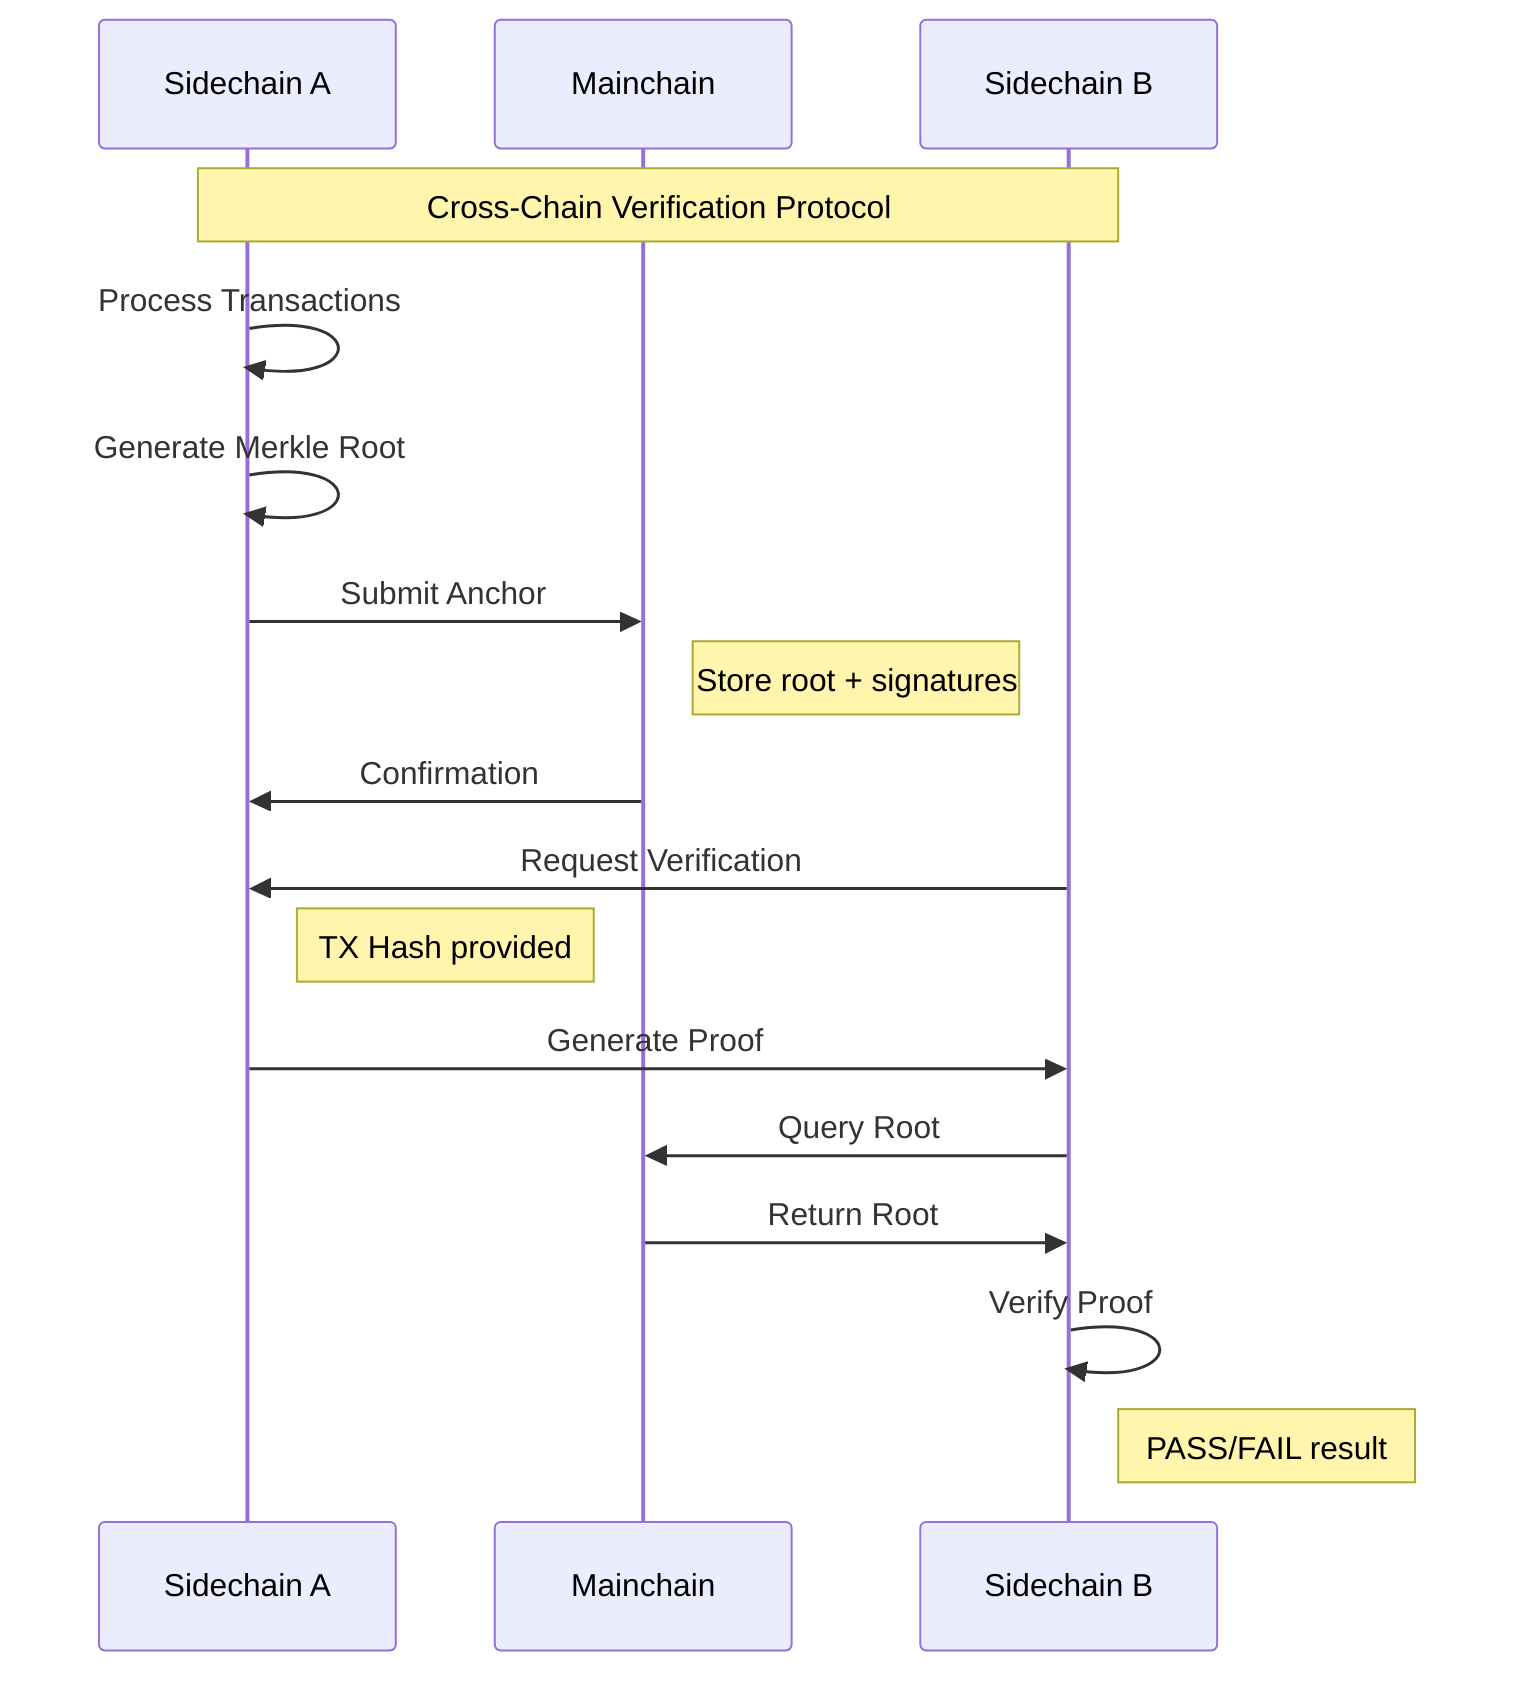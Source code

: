 sequenceDiagram
    participant A as Sidechain A
    participant M as Mainchain
    participant B as Sidechain B
    
    Note over A,B: Cross-Chain Verification Protocol
    
    A->>A: Process Transactions
    A->>A: Generate Merkle Root
    
    A->>M: Submit Anchor
    Note right of M: Store root + signatures
    M->>A: Confirmation
    
    B->>A: Request Verification
    Note right of A: TX Hash provided
    
    A->>B: Generate Proof
    B->>M: Query Root
    M->>B: Return Root
    
    B->>B: Verify Proof
    Note right of B: PASS/FAIL result
